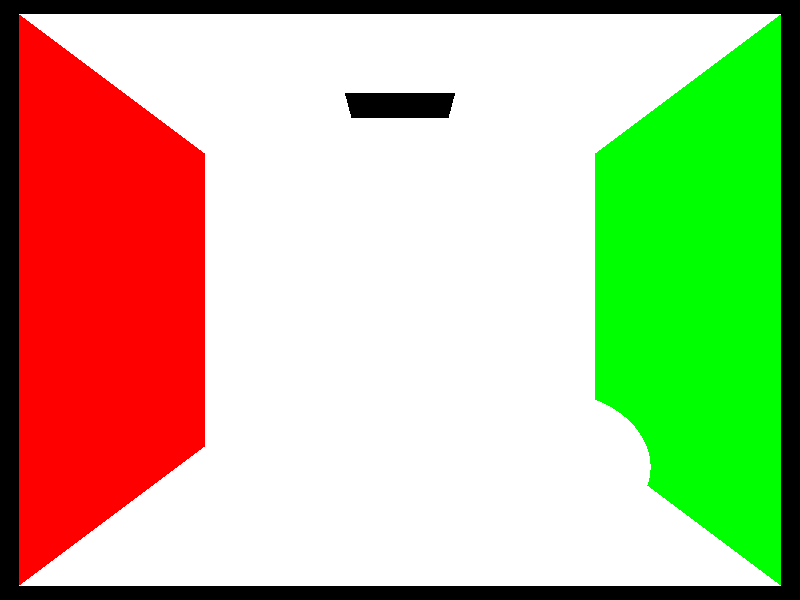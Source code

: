 // Cornell Box
// Adapted from original
// Author: Ryan Schmitt
// adapted by ZJW

camera {
  location  <0, 5, 15.5>
  up        <0,  1,  0>
  right     <1, 0,  0>
  look_at   <0, 5, 0>
}

light_source {<0, 5, 15> color rgb <0.1, 0.1, 0.1>}
light_source {<0, 9.5, 0> color rgb <0.5, 0.5, 0.5>}

//Sphere on top of short box
sphere { <0,0,0>, 1
   scale <1.5, 1.5, 1.5>
   translate <1.5, 4.4, 1.5>
   pigment { color rgbf <1, 1, 1, 0.8> }
   finish { ambient 0 diffuse 0.5 refraction 1.0 ior 1.3333 }
}

//Sphere on the ground
sphere { <0,0,0>, 1
   scale <1.5, 1.5, 1.5>
   translate <-2.5, 1.5, 2.5>
   pigment { color rgb <1,1,1> }
   finish { ambient 0 diffuse 0.5 specular 1.0 roughness 0.005 reflection 0.8 }
}

//Short box
box { <-1,-1,-1>, <1,1,1>
   pigment { color rgb <1,1,1> }
   finish { ambient 0 diffuse 0.5 }
   translate <1.5, 1.5, 1.5>
}

//Tall box
box { <-1,-1,-1>, <1,1,1>
   pigment { color rgb <1,1,1> }
   finish { ambient 0 diffuse 0.5 }
   rotate <0, 20, 0>
   scale <1.5, 3, 1.5>
   translate <-2, 3, -2>
}


// THE ROOM

// floor @ y=0
triangle { <-5,0,5>, <5,0,-5>, <-5,0,-5>
   pigment { color rgb <1,1,1> }
   finish { ambient 0 diffuse 0.5 }
}
triangle { <-5,0,5>, <5,0,5>, <5,0,-5>
   pigment { color rgb <1,1,1> }
   finish { ambient 0 diffuse 0.5 }
}

// right wall
triangle { <5,0,5>, <5,10,5>, <5,0,-5>
   pigment { color rgb <1,0,0> }
   finish { ambient 0 diffuse 0.5 }
}
triangle { <5,10,5>, <5,10,-5>, <5,0,-5>
   pigment { color rgb <1,0,0> }
   finish { ambient 0 diffuse 0.5 }
}

// left wall
triangle { <-5,0,5>, <-5,0,-5>, <-5,10,-5>
   pigment { color rgb <0,1,0> }
   finish { ambient 0 diffuse 0.5 }
}
triangle { <-5,10,5>, <-5,0,5>, <-5,10,-5>
   pigment { color rgb <0,1,0> }
   finish { ambient 0 diffuse 0.5 }
}

// back wall
triangle { <5,10,-5>, <-5,10,-5>, <5,0,-5>
   pigment { color rgb <1,1,1> }
   finish { ambient 0 diffuse 0.5 }
}
triangle { <5,0,-5>, <-5,10,-5>, <-5,0,-5>
   pigment { color rgb <1,1,1> }
   finish { ambient 0 diffuse 0.5 }
}

// ceiling @ y=10, w/ a 1x1 hole in the middle
//big left part
triangle { <-5,10,5>, <-5,10,-5>, <-1,10,5>
   pigment { color rgb <1,1,1> }
   finish { ambient 0 diffuse 0.5 }
}
triangle { <-1,10,5>, <-5,10,-5>, <-1,10,-5>
   pigment { color rgb <1,1,1> }
   finish { ambient 0 diffuse 0.5 }
}
//big right part
triangle { <5,10,5>, <1,10,5>, <1,10,-5>
   pigment { color rgb <1,1,1> }
   finish { ambient 0 diffuse 0.5 }
}
triangle { <5,10,5>, <1,10,-5>, <5,10,-5>
   pigment { color rgb <1,1,1> }
   finish { ambient 0 diffuse 0.5 }
}
//little front part
triangle { <-1,10,5>, <1,10,1>, <1,10,5>
   pigment { color rgb <1,1,1> }
   finish { ambient 0 diffuse 0.5 }
}
triangle { <-1,10,5>, <-1,10,1>, <1,10,1>
   pigment { color rgb <1,1,1> }
   finish { ambient 0 diffuse 0.5 }
}
//little back part
triangle { <-1,10,-1>, <1,10,-5>, <1,10,-1>
   pigment { color rgb <1,1,1> }
   finish { ambient 0 diffuse 0.5 }
}
triangle { <-1,10,-1>, <-1,10,-5>, <1,10,-5>
   pigment { color rgb <1,1,1> }
   finish { ambient 0 diffuse 0.5 }
}



